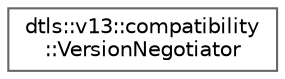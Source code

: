 digraph "Graphical Class Hierarchy"
{
 // LATEX_PDF_SIZE
  bgcolor="transparent";
  edge [fontname=Helvetica,fontsize=10,labelfontname=Helvetica,labelfontsize=10];
  node [fontname=Helvetica,fontsize=10,shape=box,height=0.2,width=0.4];
  rankdir="LR";
  Node0 [id="Node000000",label="dtls::v13::compatibility\l::VersionNegotiator",height=0.2,width=0.4,color="grey40", fillcolor="white", style="filled",URL="$classdtls_1_1v13_1_1compatibility_1_1VersionNegotiator.html",tooltip="DTLS 1.2/1.3 version negotiation handler."];
}
